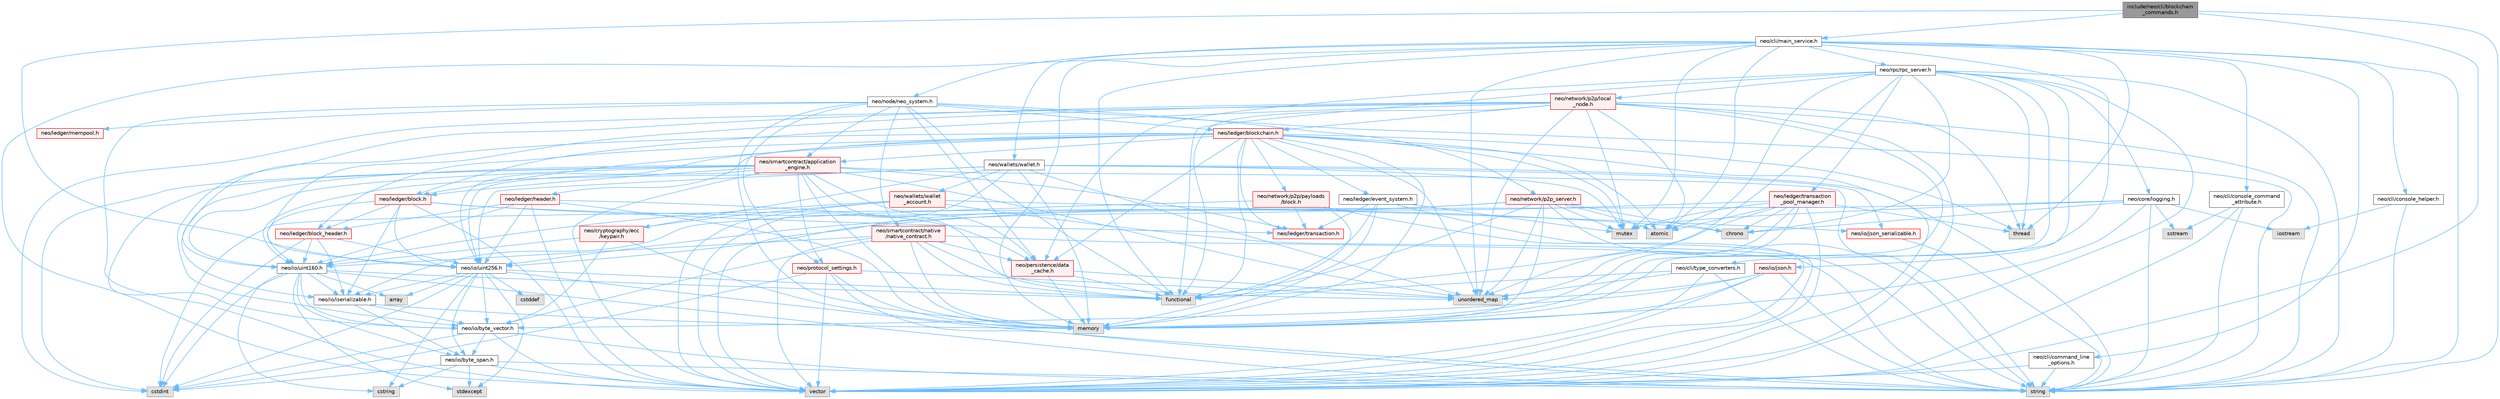 digraph "include/neo/cli/blockchain_commands.h"
{
 // LATEX_PDF_SIZE
  bgcolor="transparent";
  edge [fontname=Helvetica,fontsize=10,labelfontname=Helvetica,labelfontsize=10];
  node [fontname=Helvetica,fontsize=10,shape=box,height=0.2,width=0.4];
  Node1 [id="Node000001",label="include/neo/cli/blockchain\l_commands.h",height=0.2,width=0.4,color="gray40", fillcolor="grey60", style="filled", fontcolor="black",tooltip=" "];
  Node1 -> Node2 [id="edge1_Node000001_Node000002",color="steelblue1",style="solid",tooltip=" "];
  Node2 [id="Node000002",label="neo/cli/main_service.h",height=0.2,width=0.4,color="grey40", fillcolor="white", style="filled",URL="$main__service_8h.html",tooltip=" "];
  Node2 -> Node3 [id="edge2_Node000002_Node000003",color="steelblue1",style="solid",tooltip=" "];
  Node3 [id="Node000003",label="neo/cli/command_line\l_options.h",height=0.2,width=0.4,color="grey40", fillcolor="white", style="filled",URL="$command__line__options_8h.html",tooltip=" "];
  Node3 -> Node4 [id="edge3_Node000003_Node000004",color="steelblue1",style="solid",tooltip=" "];
  Node4 [id="Node000004",label="string",height=0.2,width=0.4,color="grey60", fillcolor="#E0E0E0", style="filled",tooltip=" "];
  Node3 -> Node5 [id="edge4_Node000003_Node000005",color="steelblue1",style="solid",tooltip=" "];
  Node5 [id="Node000005",label="vector",height=0.2,width=0.4,color="grey60", fillcolor="#E0E0E0", style="filled",tooltip=" "];
  Node2 -> Node6 [id="edge5_Node000002_Node000006",color="steelblue1",style="solid",tooltip=" "];
  Node6 [id="Node000006",label="neo/cli/console_command\l_attribute.h",height=0.2,width=0.4,color="grey40", fillcolor="white", style="filled",URL="$cli_2console__command__attribute_8h.html",tooltip=" "];
  Node6 -> Node7 [id="edge6_Node000006_Node000007",color="steelblue1",style="solid",tooltip=" "];
  Node7 [id="Node000007",label="sstream",height=0.2,width=0.4,color="grey60", fillcolor="#E0E0E0", style="filled",tooltip=" "];
  Node6 -> Node4 [id="edge7_Node000006_Node000004",color="steelblue1",style="solid",tooltip=" "];
  Node6 -> Node5 [id="edge8_Node000006_Node000005",color="steelblue1",style="solid",tooltip=" "];
  Node2 -> Node8 [id="edge9_Node000002_Node000008",color="steelblue1",style="solid",tooltip=" "];
  Node8 [id="Node000008",label="neo/cli/console_helper.h",height=0.2,width=0.4,color="grey40", fillcolor="white", style="filled",URL="$cli_2console__helper_8h.html",tooltip=" "];
  Node8 -> Node9 [id="edge10_Node000008_Node000009",color="steelblue1",style="solid",tooltip=" "];
  Node9 [id="Node000009",label="iostream",height=0.2,width=0.4,color="grey60", fillcolor="#E0E0E0", style="filled",tooltip=" "];
  Node8 -> Node4 [id="edge11_Node000008_Node000004",color="steelblue1",style="solid",tooltip=" "];
  Node2 -> Node10 [id="edge12_Node000002_Node000010",color="steelblue1",style="solid",tooltip=" "];
  Node10 [id="Node000010",label="neo/cli/type_converters.h",height=0.2,width=0.4,color="grey40", fillcolor="white", style="filled",URL="$type__converters_8h.html",tooltip=" "];
  Node10 -> Node11 [id="edge13_Node000010_Node000011",color="steelblue1",style="solid",tooltip=" "];
  Node11 [id="Node000011",label="functional",height=0.2,width=0.4,color="grey60", fillcolor="#E0E0E0", style="filled",tooltip=" "];
  Node10 -> Node4 [id="edge14_Node000010_Node000004",color="steelblue1",style="solid",tooltip=" "];
  Node10 -> Node12 [id="edge15_Node000010_Node000012",color="steelblue1",style="solid",tooltip=" "];
  Node12 [id="Node000012",label="unordered_map",height=0.2,width=0.4,color="grey60", fillcolor="#E0E0E0", style="filled",tooltip=" "];
  Node10 -> Node5 [id="edge16_Node000010_Node000005",color="steelblue1",style="solid",tooltip=" "];
  Node2 -> Node13 [id="edge17_Node000002_Node000013",color="steelblue1",style="solid",tooltip=" "];
  Node13 [id="Node000013",label="neo/node/neo_system.h",height=0.2,width=0.4,color="grey40", fillcolor="white", style="filled",URL="$node_2neo__system_8h.html",tooltip=" "];
  Node13 -> Node14 [id="edge18_Node000013_Node000014",color="steelblue1",style="solid",tooltip=" "];
  Node14 [id="Node000014",label="neo/ledger/blockchain.h",height=0.2,width=0.4,color="red", fillcolor="#FFF0F0", style="filled",URL="$blockchain_8h.html",tooltip=" "];
  Node14 -> Node15 [id="edge19_Node000014_Node000015",color="steelblue1",style="solid",tooltip=" "];
  Node15 [id="Node000015",label="neo/ledger/block.h",height=0.2,width=0.4,color="red", fillcolor="#FFF0F0", style="filled",URL="$ledger_2block_8h.html",tooltip=" "];
  Node15 -> Node16 [id="edge20_Node000015_Node000016",color="steelblue1",style="solid",tooltip=" "];
  Node16 [id="Node000016",label="neo/io/iserializable.h",height=0.2,width=0.4,color="grey40", fillcolor="white", style="filled",URL="$iserializable_8h.html",tooltip=" "];
  Node16 -> Node17 [id="edge21_Node000016_Node000017",color="steelblue1",style="solid",tooltip=" "];
  Node17 [id="Node000017",label="neo/io/byte_span.h",height=0.2,width=0.4,color="grey40", fillcolor="white", style="filled",URL="$io_2byte__span_8h.html",tooltip=" "];
  Node17 -> Node18 [id="edge22_Node000017_Node000018",color="steelblue1",style="solid",tooltip=" "];
  Node18 [id="Node000018",label="cstdint",height=0.2,width=0.4,color="grey60", fillcolor="#E0E0E0", style="filled",tooltip=" "];
  Node17 -> Node19 [id="edge23_Node000017_Node000019",color="steelblue1",style="solid",tooltip=" "];
  Node19 [id="Node000019",label="cstring",height=0.2,width=0.4,color="grey60", fillcolor="#E0E0E0", style="filled",tooltip=" "];
  Node17 -> Node20 [id="edge24_Node000017_Node000020",color="steelblue1",style="solid",tooltip=" "];
  Node20 [id="Node000020",label="stdexcept",height=0.2,width=0.4,color="grey60", fillcolor="#E0E0E0", style="filled",tooltip=" "];
  Node17 -> Node4 [id="edge25_Node000017_Node000004",color="steelblue1",style="solid",tooltip=" "];
  Node17 -> Node5 [id="edge26_Node000017_Node000005",color="steelblue1",style="solid",tooltip=" "];
  Node16 -> Node21 [id="edge27_Node000016_Node000021",color="steelblue1",style="solid",tooltip=" "];
  Node21 [id="Node000021",label="neo/io/byte_vector.h",height=0.2,width=0.4,color="grey40", fillcolor="white", style="filled",URL="$io_2byte__vector_8h.html",tooltip=" "];
  Node21 -> Node17 [id="edge28_Node000021_Node000017",color="steelblue1",style="solid",tooltip=" "];
  Node21 -> Node18 [id="edge29_Node000021_Node000018",color="steelblue1",style="solid",tooltip=" "];
  Node21 -> Node4 [id="edge30_Node000021_Node000004",color="steelblue1",style="solid",tooltip=" "];
  Node21 -> Node5 [id="edge31_Node000021_Node000005",color="steelblue1",style="solid",tooltip=" "];
  Node16 -> Node22 [id="edge32_Node000016_Node000022",color="steelblue1",style="solid",tooltip=" "];
  Node22 [id="Node000022",label="memory",height=0.2,width=0.4,color="grey60", fillcolor="#E0E0E0", style="filled",tooltip=" "];
  Node15 -> Node23 [id="edge33_Node000015_Node000023",color="steelblue1",style="solid",tooltip=" "];
  Node23 [id="Node000023",label="neo/io/uint160.h",height=0.2,width=0.4,color="grey40", fillcolor="white", style="filled",URL="$uint160_8h.html",tooltip=" "];
  Node23 -> Node17 [id="edge34_Node000023_Node000017",color="steelblue1",style="solid",tooltip=" "];
  Node23 -> Node21 [id="edge35_Node000023_Node000021",color="steelblue1",style="solid",tooltip=" "];
  Node23 -> Node16 [id="edge36_Node000023_Node000016",color="steelblue1",style="solid",tooltip=" "];
  Node23 -> Node24 [id="edge37_Node000023_Node000024",color="steelblue1",style="solid",tooltip=" "];
  Node24 [id="Node000024",label="array",height=0.2,width=0.4,color="grey60", fillcolor="#E0E0E0", style="filled",tooltip=" "];
  Node23 -> Node18 [id="edge38_Node000023_Node000018",color="steelblue1",style="solid",tooltip=" "];
  Node23 -> Node19 [id="edge39_Node000023_Node000019",color="steelblue1",style="solid",tooltip=" "];
  Node23 -> Node11 [id="edge40_Node000023_Node000011",color="steelblue1",style="solid",tooltip=" "];
  Node23 -> Node20 [id="edge41_Node000023_Node000020",color="steelblue1",style="solid",tooltip=" "];
  Node23 -> Node4 [id="edge42_Node000023_Node000004",color="steelblue1",style="solid",tooltip=" "];
  Node15 -> Node25 [id="edge43_Node000015_Node000025",color="steelblue1",style="solid",tooltip=" "];
  Node25 [id="Node000025",label="neo/io/uint256.h",height=0.2,width=0.4,color="grey40", fillcolor="white", style="filled",URL="$uint256_8h.html",tooltip=" "];
  Node25 -> Node17 [id="edge44_Node000025_Node000017",color="steelblue1",style="solid",tooltip=" "];
  Node25 -> Node21 [id="edge45_Node000025_Node000021",color="steelblue1",style="solid",tooltip=" "];
  Node25 -> Node16 [id="edge46_Node000025_Node000016",color="steelblue1",style="solid",tooltip=" "];
  Node25 -> Node24 [id="edge47_Node000025_Node000024",color="steelblue1",style="solid",tooltip=" "];
  Node25 -> Node26 [id="edge48_Node000025_Node000026",color="steelblue1",style="solid",tooltip=" "];
  Node26 [id="Node000026",label="cstddef",height=0.2,width=0.4,color="grey60", fillcolor="#E0E0E0", style="filled",tooltip=" "];
  Node25 -> Node18 [id="edge49_Node000025_Node000018",color="steelblue1",style="solid",tooltip=" "];
  Node25 -> Node19 [id="edge50_Node000025_Node000019",color="steelblue1",style="solid",tooltip=" "];
  Node25 -> Node11 [id="edge51_Node000025_Node000011",color="steelblue1",style="solid",tooltip=" "];
  Node25 -> Node20 [id="edge52_Node000025_Node000020",color="steelblue1",style="solid",tooltip=" "];
  Node25 -> Node4 [id="edge53_Node000025_Node000004",color="steelblue1",style="solid",tooltip=" "];
  Node15 -> Node27 [id="edge54_Node000015_Node000027",color="steelblue1",style="solid",tooltip=" "];
  Node27 [id="Node000027",label="neo/ledger/block_header.h",height=0.2,width=0.4,color="red", fillcolor="#FFF0F0", style="filled",URL="$block__header_8h.html",tooltip=" "];
  Node27 -> Node16 [id="edge55_Node000027_Node000016",color="steelblue1",style="solid",tooltip=" "];
  Node27 -> Node23 [id="edge56_Node000027_Node000023",color="steelblue1",style="solid",tooltip=" "];
  Node27 -> Node25 [id="edge57_Node000027_Node000025",color="steelblue1",style="solid",tooltip=" "];
  Node27 -> Node18 [id="edge58_Node000027_Node000018",color="steelblue1",style="solid",tooltip=" "];
  Node15 -> Node59 [id="edge59_Node000015_Node000059",color="steelblue1",style="solid",tooltip=" "];
  Node59 [id="Node000059",label="neo/ledger/transaction.h",height=0.2,width=0.4,color="red", fillcolor="#FFF0F0", style="filled",URL="$ledger_2transaction_8h.html",tooltip=" "];
  Node15 -> Node74 [id="edge60_Node000015_Node000074",color="steelblue1",style="solid",tooltip=" "];
  Node74 [id="Node000074",label="chrono",height=0.2,width=0.4,color="grey60", fillcolor="#E0E0E0", style="filled",tooltip=" "];
  Node15 -> Node5 [id="edge61_Node000015_Node000005",color="steelblue1",style="solid",tooltip=" "];
  Node14 -> Node27 [id="edge62_Node000014_Node000027",color="steelblue1",style="solid",tooltip=" "];
  Node14 -> Node75 [id="edge63_Node000014_Node000075",color="steelblue1",style="solid",tooltip=" "];
  Node75 [id="Node000075",label="neo/ledger/event_system.h",height=0.2,width=0.4,color="grey40", fillcolor="white", style="filled",URL="$event__system_8h.html",tooltip=" "];
  Node75 -> Node11 [id="edge64_Node000075_Node000011",color="steelblue1",style="solid",tooltip=" "];
  Node75 -> Node22 [id="edge65_Node000075_Node000022",color="steelblue1",style="solid",tooltip=" "];
  Node75 -> Node76 [id="edge66_Node000075_Node000076",color="steelblue1",style="solid",tooltip=" "];
  Node76 [id="Node000076",label="mutex",height=0.2,width=0.4,color="grey60", fillcolor="#E0E0E0", style="filled",tooltip=" "];
  Node75 -> Node5 [id="edge67_Node000075_Node000005",color="steelblue1",style="solid",tooltip=" "];
  Node75 -> Node59 [id="edge68_Node000075_Node000059",color="steelblue1",style="solid",tooltip=" "];
  Node14 -> Node77 [id="edge69_Node000014_Node000077",color="steelblue1",style="solid",tooltip=" "];
  Node77 [id="Node000077",label="neo/ledger/header.h",height=0.2,width=0.4,color="red", fillcolor="#FFF0F0", style="filled",URL="$ledger_2header_8h.html",tooltip=" "];
  Node77 -> Node23 [id="edge70_Node000077_Node000023",color="steelblue1",style="solid",tooltip=" "];
  Node77 -> Node25 [id="edge71_Node000077_Node000025",color="steelblue1",style="solid",tooltip=" "];
  Node77 -> Node27 [id="edge72_Node000077_Node000027",color="steelblue1",style="solid",tooltip=" "];
  Node77 -> Node79 [id="edge73_Node000077_Node000079",color="steelblue1",style="solid",tooltip=" "];
  Node79 [id="Node000079",label="neo/persistence/data\l_cache.h",height=0.2,width=0.4,color="red", fillcolor="#FFF0F0", style="filled",URL="$data__cache_8h.html",tooltip=" "];
  Node79 -> Node11 [id="edge74_Node000079_Node000011",color="steelblue1",style="solid",tooltip=" "];
  Node79 -> Node22 [id="edge75_Node000079_Node000022",color="steelblue1",style="solid",tooltip=" "];
  Node79 -> Node12 [id="edge76_Node000079_Node000012",color="steelblue1",style="solid",tooltip=" "];
  Node77 -> Node22 [id="edge77_Node000077_Node000022",color="steelblue1",style="solid",tooltip=" "];
  Node77 -> Node5 [id="edge78_Node000077_Node000005",color="steelblue1",style="solid",tooltip=" "];
  Node14 -> Node59 [id="edge79_Node000014_Node000059",color="steelblue1",style="solid",tooltip=" "];
  Node14 -> Node90 [id="edge80_Node000014_Node000090",color="steelblue1",style="solid",tooltip=" "];
  Node90 [id="Node000090",label="neo/network/p2p/payloads\l/block.h",height=0.2,width=0.4,color="red", fillcolor="#FFF0F0", style="filled",URL="$network_2p2p_2payloads_2block_8h.html",tooltip=" "];
  Node90 -> Node16 [id="edge81_Node000090_Node000016",color="steelblue1",style="solid",tooltip=" "];
  Node90 -> Node59 [id="edge82_Node000090_Node000059",color="steelblue1",style="solid",tooltip=" "];
  Node90 -> Node22 [id="edge83_Node000090_Node000022",color="steelblue1",style="solid",tooltip=" "];
  Node90 -> Node5 [id="edge84_Node000090_Node000005",color="steelblue1",style="solid",tooltip=" "];
  Node14 -> Node23 [id="edge85_Node000014_Node000023",color="steelblue1",style="solid",tooltip=" "];
  Node14 -> Node25 [id="edge86_Node000014_Node000025",color="steelblue1",style="solid",tooltip=" "];
  Node14 -> Node79 [id="edge87_Node000014_Node000079",color="steelblue1",style="solid",tooltip=" "];
  Node14 -> Node95 [id="edge88_Node000014_Node000095",color="steelblue1",style="solid",tooltip=" "];
  Node95 [id="Node000095",label="neo/smartcontract/application\l_engine.h",height=0.2,width=0.4,color="red", fillcolor="#FFF0F0", style="filled",URL="$application__engine_8h.html",tooltip=" "];
  Node95 -> Node21 [id="edge89_Node000095_Node000021",color="steelblue1",style="solid",tooltip=" "];
  Node95 -> Node16 [id="edge90_Node000095_Node000016",color="steelblue1",style="solid",tooltip=" "];
  Node95 -> Node23 [id="edge91_Node000095_Node000023",color="steelblue1",style="solid",tooltip=" "];
  Node95 -> Node25 [id="edge92_Node000095_Node000025",color="steelblue1",style="solid",tooltip=" "];
  Node95 -> Node15 [id="edge93_Node000095_Node000015",color="steelblue1",style="solid",tooltip=" "];
  Node95 -> Node59 [id="edge94_Node000095_Node000059",color="steelblue1",style="solid",tooltip=" "];
  Node95 -> Node79 [id="edge95_Node000095_Node000079",color="steelblue1",style="solid",tooltip=" "];
  Node95 -> Node96 [id="edge96_Node000095_Node000096",color="steelblue1",style="solid",tooltip=" "];
  Node96 [id="Node000096",label="neo/protocol_settings.h",height=0.2,width=0.4,color="red", fillcolor="#FFF0F0", style="filled",URL="$protocol__settings_8h.html",tooltip=" "];
  Node96 -> Node18 [id="edge97_Node000096_Node000018",color="steelblue1",style="solid",tooltip=" "];
  Node96 -> Node22 [id="edge98_Node000096_Node000022",color="steelblue1",style="solid",tooltip=" "];
  Node96 -> Node4 [id="edge99_Node000096_Node000004",color="steelblue1",style="solid",tooltip=" "];
  Node96 -> Node12 [id="edge100_Node000096_Node000012",color="steelblue1",style="solid",tooltip=" "];
  Node96 -> Node5 [id="edge101_Node000096_Node000005",color="steelblue1",style="solid",tooltip=" "];
  Node95 -> Node18 [id="edge102_Node000095_Node000018",color="steelblue1",style="solid",tooltip=" "];
  Node95 -> Node11 [id="edge103_Node000095_Node000011",color="steelblue1",style="solid",tooltip=" "];
  Node95 -> Node22 [id="edge104_Node000095_Node000022",color="steelblue1",style="solid",tooltip=" "];
  Node95 -> Node4 [id="edge105_Node000095_Node000004",color="steelblue1",style="solid",tooltip=" "];
  Node95 -> Node12 [id="edge106_Node000095_Node000012",color="steelblue1",style="solid",tooltip=" "];
  Node95 -> Node5 [id="edge107_Node000095_Node000005",color="steelblue1",style="solid",tooltip=" "];
  Node14 -> Node117 [id="edge108_Node000014_Node000117",color="steelblue1",style="solid",tooltip=" "];
  Node117 [id="Node000117",label="atomic",height=0.2,width=0.4,color="grey60", fillcolor="#E0E0E0", style="filled",tooltip=" "];
  Node14 -> Node11 [id="edge109_Node000014_Node000011",color="steelblue1",style="solid",tooltip=" "];
  Node14 -> Node22 [id="edge110_Node000014_Node000022",color="steelblue1",style="solid",tooltip=" "];
  Node14 -> Node76 [id="edge111_Node000014_Node000076",color="steelblue1",style="solid",tooltip=" "];
  Node14 -> Node120 [id="edge112_Node000014_Node000120",color="steelblue1",style="solid",tooltip=" "];
  Node120 [id="Node000120",label="thread",height=0.2,width=0.4,color="grey60", fillcolor="#E0E0E0", style="filled",tooltip=" "];
  Node14 -> Node12 [id="edge113_Node000014_Node000012",color="steelblue1",style="solid",tooltip=" "];
  Node14 -> Node5 [id="edge114_Node000014_Node000005",color="steelblue1",style="solid",tooltip=" "];
  Node13 -> Node121 [id="edge115_Node000013_Node000121",color="steelblue1",style="solid",tooltip=" "];
  Node121 [id="Node000121",label="neo/ledger/mempool.h",height=0.2,width=0.4,color="red", fillcolor="#FFF0F0", style="filled",URL="$mempool_8h.html",tooltip=" "];
  Node13 -> Node125 [id="edge116_Node000013_Node000125",color="steelblue1",style="solid",tooltip=" "];
  Node125 [id="Node000125",label="neo/network/p2p_server.h",height=0.2,width=0.4,color="red", fillcolor="#FFF0F0", style="filled",URL="$p2p__server_8h.html",tooltip=" "];
  Node125 -> Node25 [id="edge117_Node000125_Node000025",color="steelblue1",style="solid",tooltip=" "];
  Node125 -> Node117 [id="edge118_Node000125_Node000117",color="steelblue1",style="solid",tooltip=" "];
  Node125 -> Node74 [id="edge119_Node000125_Node000074",color="steelblue1",style="solid",tooltip=" "];
  Node125 -> Node11 [id="edge120_Node000125_Node000011",color="steelblue1",style="solid",tooltip=" "];
  Node125 -> Node22 [id="edge121_Node000125_Node000022",color="steelblue1",style="solid",tooltip=" "];
  Node125 -> Node76 [id="edge122_Node000125_Node000076",color="steelblue1",style="solid",tooltip=" "];
  Node125 -> Node4 [id="edge123_Node000125_Node000004",color="steelblue1",style="solid",tooltip=" "];
  Node125 -> Node12 [id="edge124_Node000125_Node000012",color="steelblue1",style="solid",tooltip=" "];
  Node125 -> Node5 [id="edge125_Node000125_Node000005",color="steelblue1",style="solid",tooltip=" "];
  Node13 -> Node79 [id="edge126_Node000013_Node000079",color="steelblue1",style="solid",tooltip=" "];
  Node13 -> Node96 [id="edge127_Node000013_Node000096",color="steelblue1",style="solid",tooltip=" "];
  Node13 -> Node95 [id="edge128_Node000013_Node000095",color="steelblue1",style="solid",tooltip=" "];
  Node13 -> Node144 [id="edge129_Node000013_Node000144",color="steelblue1",style="solid",tooltip=" "];
  Node144 [id="Node000144",label="neo/smartcontract/native\l/native_contract.h",height=0.2,width=0.4,color="red", fillcolor="#FFF0F0", style="filled",URL="$native_2native__contract_8h.html",tooltip=" "];
  Node144 -> Node21 [id="edge130_Node000144_Node000021",color="steelblue1",style="solid",tooltip=" "];
  Node144 -> Node23 [id="edge131_Node000144_Node000023",color="steelblue1",style="solid",tooltip=" "];
  Node144 -> Node79 [id="edge132_Node000144_Node000079",color="steelblue1",style="solid",tooltip=" "];
  Node144 -> Node11 [id="edge133_Node000144_Node000011",color="steelblue1",style="solid",tooltip=" "];
  Node144 -> Node22 [id="edge134_Node000144_Node000022",color="steelblue1",style="solid",tooltip=" "];
  Node144 -> Node4 [id="edge135_Node000144_Node000004",color="steelblue1",style="solid",tooltip=" "];
  Node144 -> Node12 [id="edge136_Node000144_Node000012",color="steelblue1",style="solid",tooltip=" "];
  Node144 -> Node5 [id="edge137_Node000144_Node000005",color="steelblue1",style="solid",tooltip=" "];
  Node13 -> Node11 [id="edge138_Node000013_Node000011",color="steelblue1",style="solid",tooltip=" "];
  Node13 -> Node22 [id="edge139_Node000013_Node000022",color="steelblue1",style="solid",tooltip=" "];
  Node13 -> Node4 [id="edge140_Node000013_Node000004",color="steelblue1",style="solid",tooltip=" "];
  Node13 -> Node5 [id="edge141_Node000013_Node000005",color="steelblue1",style="solid",tooltip=" "];
  Node2 -> Node145 [id="edge142_Node000002_Node000145",color="steelblue1",style="solid",tooltip=" "];
  Node145 [id="Node000145",label="neo/rpc/rpc_server.h",height=0.2,width=0.4,color="grey40", fillcolor="white", style="filled",URL="$rpc__server_8h.html",tooltip=" "];
  Node145 -> Node146 [id="edge143_Node000145_Node000146",color="steelblue1",style="solid",tooltip=" "];
  Node146 [id="Node000146",label="neo/core/logging.h",height=0.2,width=0.4,color="grey40", fillcolor="white", style="filled",URL="$core_2logging_8h.html",tooltip=" "];
  Node146 -> Node74 [id="edge144_Node000146_Node000074",color="steelblue1",style="solid",tooltip=" "];
  Node146 -> Node18 [id="edge145_Node000146_Node000018",color="steelblue1",style="solid",tooltip=" "];
  Node146 -> Node22 [id="edge146_Node000146_Node000022",color="steelblue1",style="solid",tooltip=" "];
  Node146 -> Node7 [id="edge147_Node000146_Node000007",color="steelblue1",style="solid",tooltip=" "];
  Node146 -> Node4 [id="edge148_Node000146_Node000004",color="steelblue1",style="solid",tooltip=" "];
  Node146 -> Node9 [id="edge149_Node000146_Node000009",color="steelblue1",style="solid",tooltip=" "];
  Node146 -> Node76 [id="edge150_Node000146_Node000076",color="steelblue1",style="solid",tooltip=" "];
  Node145 -> Node147 [id="edge151_Node000145_Node000147",color="steelblue1",style="solid",tooltip=" "];
  Node147 [id="Node000147",label="neo/io/json.h",height=0.2,width=0.4,color="red", fillcolor="#FFF0F0", style="filled",URL="$io_2json_8h.html",tooltip=" "];
  Node147 -> Node21 [id="edge152_Node000147_Node000021",color="steelblue1",style="solid",tooltip=" "];
  Node147 -> Node22 [id="edge153_Node000147_Node000022",color="steelblue1",style="solid",tooltip=" "];
  Node147 -> Node4 [id="edge154_Node000147_Node000004",color="steelblue1",style="solid",tooltip=" "];
  Node147 -> Node12 [id="edge155_Node000147_Node000012",color="steelblue1",style="solid",tooltip=" "];
  Node147 -> Node5 [id="edge156_Node000147_Node000005",color="steelblue1",style="solid",tooltip=" "];
  Node145 -> Node148 [id="edge157_Node000145_Node000148",color="steelblue1",style="solid",tooltip=" "];
  Node148 [id="Node000148",label="neo/ledger/transaction\l_pool_manager.h",height=0.2,width=0.4,color="red", fillcolor="#FFF0F0", style="filled",URL="$transaction__pool__manager_8h.html",tooltip=" "];
  Node148 -> Node25 [id="edge158_Node000148_Node000025",color="steelblue1",style="solid",tooltip=" "];
  Node148 -> Node117 [id="edge159_Node000148_Node000117",color="steelblue1",style="solid",tooltip=" "];
  Node148 -> Node74 [id="edge160_Node000148_Node000074",color="steelblue1",style="solid",tooltip=" "];
  Node148 -> Node11 [id="edge161_Node000148_Node000011",color="steelblue1",style="solid",tooltip=" "];
  Node148 -> Node22 [id="edge162_Node000148_Node000022",color="steelblue1",style="solid",tooltip=" "];
  Node148 -> Node76 [id="edge163_Node000148_Node000076",color="steelblue1",style="solid",tooltip=" "];
  Node148 -> Node120 [id="edge164_Node000148_Node000120",color="steelblue1",style="solid",tooltip=" "];
  Node148 -> Node12 [id="edge165_Node000148_Node000012",color="steelblue1",style="solid",tooltip=" "];
  Node148 -> Node5 [id="edge166_Node000148_Node000005",color="steelblue1",style="solid",tooltip=" "];
  Node145 -> Node149 [id="edge167_Node000145_Node000149",color="steelblue1",style="solid",tooltip=" "];
  Node149 [id="Node000149",label="neo/network/p2p/local\l_node.h",height=0.2,width=0.4,color="red", fillcolor="#FFF0F0", style="filled",URL="$local__node_8h.html",tooltip=" "];
  Node149 -> Node21 [id="edge168_Node000149_Node000021",color="steelblue1",style="solid",tooltip=" "];
  Node149 -> Node25 [id="edge169_Node000149_Node000025",color="steelblue1",style="solid",tooltip=" "];
  Node149 -> Node15 [id="edge170_Node000149_Node000015",color="steelblue1",style="solid",tooltip=" "];
  Node149 -> Node14 [id="edge171_Node000149_Node000014",color="steelblue1",style="solid",tooltip=" "];
  Node149 -> Node117 [id="edge172_Node000149_Node000117",color="steelblue1",style="solid",tooltip=" "];
  Node149 -> Node18 [id="edge173_Node000149_Node000018",color="steelblue1",style="solid",tooltip=" "];
  Node149 -> Node11 [id="edge174_Node000149_Node000011",color="steelblue1",style="solid",tooltip=" "];
  Node149 -> Node22 [id="edge175_Node000149_Node000022",color="steelblue1",style="solid",tooltip=" "];
  Node149 -> Node76 [id="edge176_Node000149_Node000076",color="steelblue1",style="solid",tooltip=" "];
  Node149 -> Node4 [id="edge177_Node000149_Node000004",color="steelblue1",style="solid",tooltip=" "];
  Node149 -> Node120 [id="edge178_Node000149_Node000120",color="steelblue1",style="solid",tooltip=" "];
  Node149 -> Node12 [id="edge179_Node000149_Node000012",color="steelblue1",style="solid",tooltip=" "];
  Node149 -> Node5 [id="edge180_Node000149_Node000005",color="steelblue1",style="solid",tooltip=" "];
  Node145 -> Node79 [id="edge181_Node000145_Node000079",color="steelblue1",style="solid",tooltip=" "];
  Node145 -> Node117 [id="edge182_Node000145_Node000117",color="steelblue1",style="solid",tooltip=" "];
  Node145 -> Node74 [id="edge183_Node000145_Node000074",color="steelblue1",style="solid",tooltip=" "];
  Node145 -> Node11 [id="edge184_Node000145_Node000011",color="steelblue1",style="solid",tooltip=" "];
  Node145 -> Node22 [id="edge185_Node000145_Node000022",color="steelblue1",style="solid",tooltip=" "];
  Node145 -> Node4 [id="edge186_Node000145_Node000004",color="steelblue1",style="solid",tooltip=" "];
  Node145 -> Node120 [id="edge187_Node000145_Node000120",color="steelblue1",style="solid",tooltip=" "];
  Node145 -> Node12 [id="edge188_Node000145_Node000012",color="steelblue1",style="solid",tooltip=" "];
  Node145 -> Node5 [id="edge189_Node000145_Node000005",color="steelblue1",style="solid",tooltip=" "];
  Node2 -> Node178 [id="edge190_Node000002_Node000178",color="steelblue1",style="solid",tooltip=" "];
  Node178 [id="Node000178",label="neo/wallets/wallet.h",height=0.2,width=0.4,color="grey40", fillcolor="white", style="filled",URL="$wallet_8h.html",tooltip=" "];
  Node178 -> Node179 [id="edge191_Node000178_Node000179",color="steelblue1",style="solid",tooltip=" "];
  Node179 [id="Node000179",label="neo/cryptography/ecc\l/keypair.h",height=0.2,width=0.4,color="red", fillcolor="#FFF0F0", style="filled",URL="$keypair_8h.html",tooltip=" "];
  Node179 -> Node21 [id="edge192_Node000179_Node000021",color="steelblue1",style="solid",tooltip=" "];
  Node179 -> Node23 [id="edge193_Node000179_Node000023",color="steelblue1",style="solid",tooltip=" "];
  Node179 -> Node22 [id="edge194_Node000179_Node000022",color="steelblue1",style="solid",tooltip=" "];
  Node178 -> Node180 [id="edge195_Node000178_Node000180",color="steelblue1",style="solid",tooltip=" "];
  Node180 [id="Node000180",label="neo/io/json_serializable.h",height=0.2,width=0.4,color="red", fillcolor="#FFF0F0", style="filled",URL="$json__serializable_8h.html",tooltip=" "];
  Node180 -> Node4 [id="edge196_Node000180_Node000004",color="steelblue1",style="solid",tooltip=" "];
  Node178 -> Node23 [id="edge197_Node000178_Node000023",color="steelblue1",style="solid",tooltip=" "];
  Node178 -> Node25 [id="edge198_Node000178_Node000025",color="steelblue1",style="solid",tooltip=" "];
  Node178 -> Node181 [id="edge199_Node000178_Node000181",color="steelblue1",style="solid",tooltip=" "];
  Node181 [id="Node000181",label="neo/wallets/wallet\l_account.h",height=0.2,width=0.4,color="red", fillcolor="#FFF0F0", style="filled",URL="$wallet__account_8h.html",tooltip=" "];
  Node181 -> Node179 [id="edge200_Node000181_Node000179",color="steelblue1",style="solid",tooltip=" "];
  Node181 -> Node180 [id="edge201_Node000181_Node000180",color="steelblue1",style="solid",tooltip=" "];
  Node181 -> Node23 [id="edge202_Node000181_Node000023",color="steelblue1",style="solid",tooltip=" "];
  Node181 -> Node4 [id="edge203_Node000181_Node000004",color="steelblue1",style="solid",tooltip=" "];
  Node181 -> Node5 [id="edge204_Node000181_Node000005",color="steelblue1",style="solid",tooltip=" "];
  Node178 -> Node22 [id="edge205_Node000178_Node000022",color="steelblue1",style="solid",tooltip=" "];
  Node178 -> Node76 [id="edge206_Node000178_Node000076",color="steelblue1",style="solid",tooltip=" "];
  Node178 -> Node4 [id="edge207_Node000178_Node000004",color="steelblue1",style="solid",tooltip=" "];
  Node178 -> Node12 [id="edge208_Node000178_Node000012",color="steelblue1",style="solid",tooltip=" "];
  Node178 -> Node5 [id="edge209_Node000178_Node000005",color="steelblue1",style="solid",tooltip=" "];
  Node2 -> Node117 [id="edge210_Node000002_Node000117",color="steelblue1",style="solid",tooltip=" "];
  Node2 -> Node11 [id="edge211_Node000002_Node000011",color="steelblue1",style="solid",tooltip=" "];
  Node2 -> Node22 [id="edge212_Node000002_Node000022",color="steelblue1",style="solid",tooltip=" "];
  Node2 -> Node76 [id="edge213_Node000002_Node000076",color="steelblue1",style="solid",tooltip=" "];
  Node2 -> Node4 [id="edge214_Node000002_Node000004",color="steelblue1",style="solid",tooltip=" "];
  Node2 -> Node120 [id="edge215_Node000002_Node000120",color="steelblue1",style="solid",tooltip=" "];
  Node2 -> Node12 [id="edge216_Node000002_Node000012",color="steelblue1",style="solid",tooltip=" "];
  Node2 -> Node5 [id="edge217_Node000002_Node000005",color="steelblue1",style="solid",tooltip=" "];
  Node1 -> Node25 [id="edge218_Node000001_Node000025",color="steelblue1",style="solid",tooltip=" "];
  Node1 -> Node4 [id="edge219_Node000001_Node000004",color="steelblue1",style="solid",tooltip=" "];
  Node1 -> Node5 [id="edge220_Node000001_Node000005",color="steelblue1",style="solid",tooltip=" "];
}
